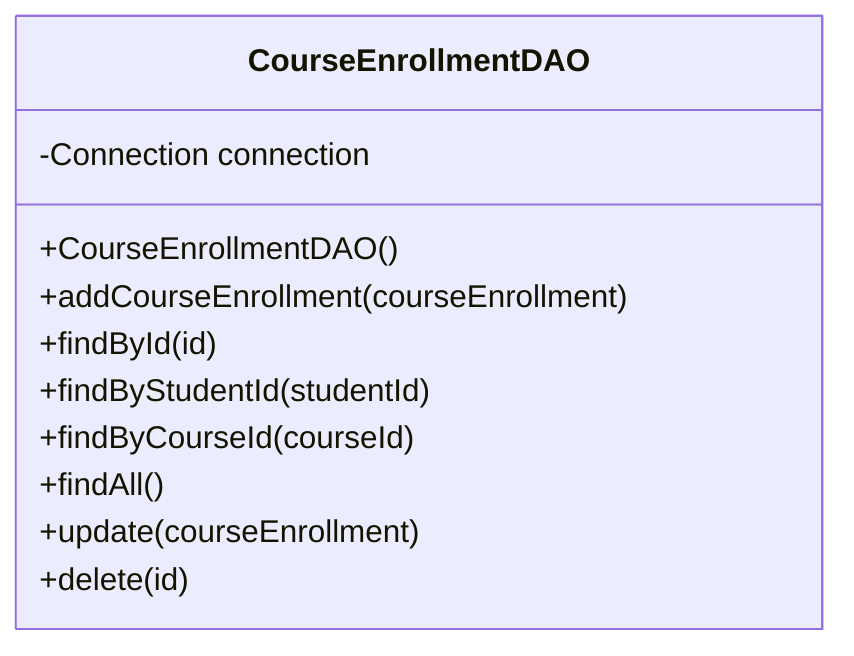 classDiagram
    class CourseEnrollmentDAO {
        -Connection connection

        +CourseEnrollmentDAO()
        +addCourseEnrollment(courseEnrollment)
        +findById(id)
        +findByStudentId(studentId)
        +findByCourseId(courseId)
        +findAll()
        +update(courseEnrollment)
        +delete(id)
    }
